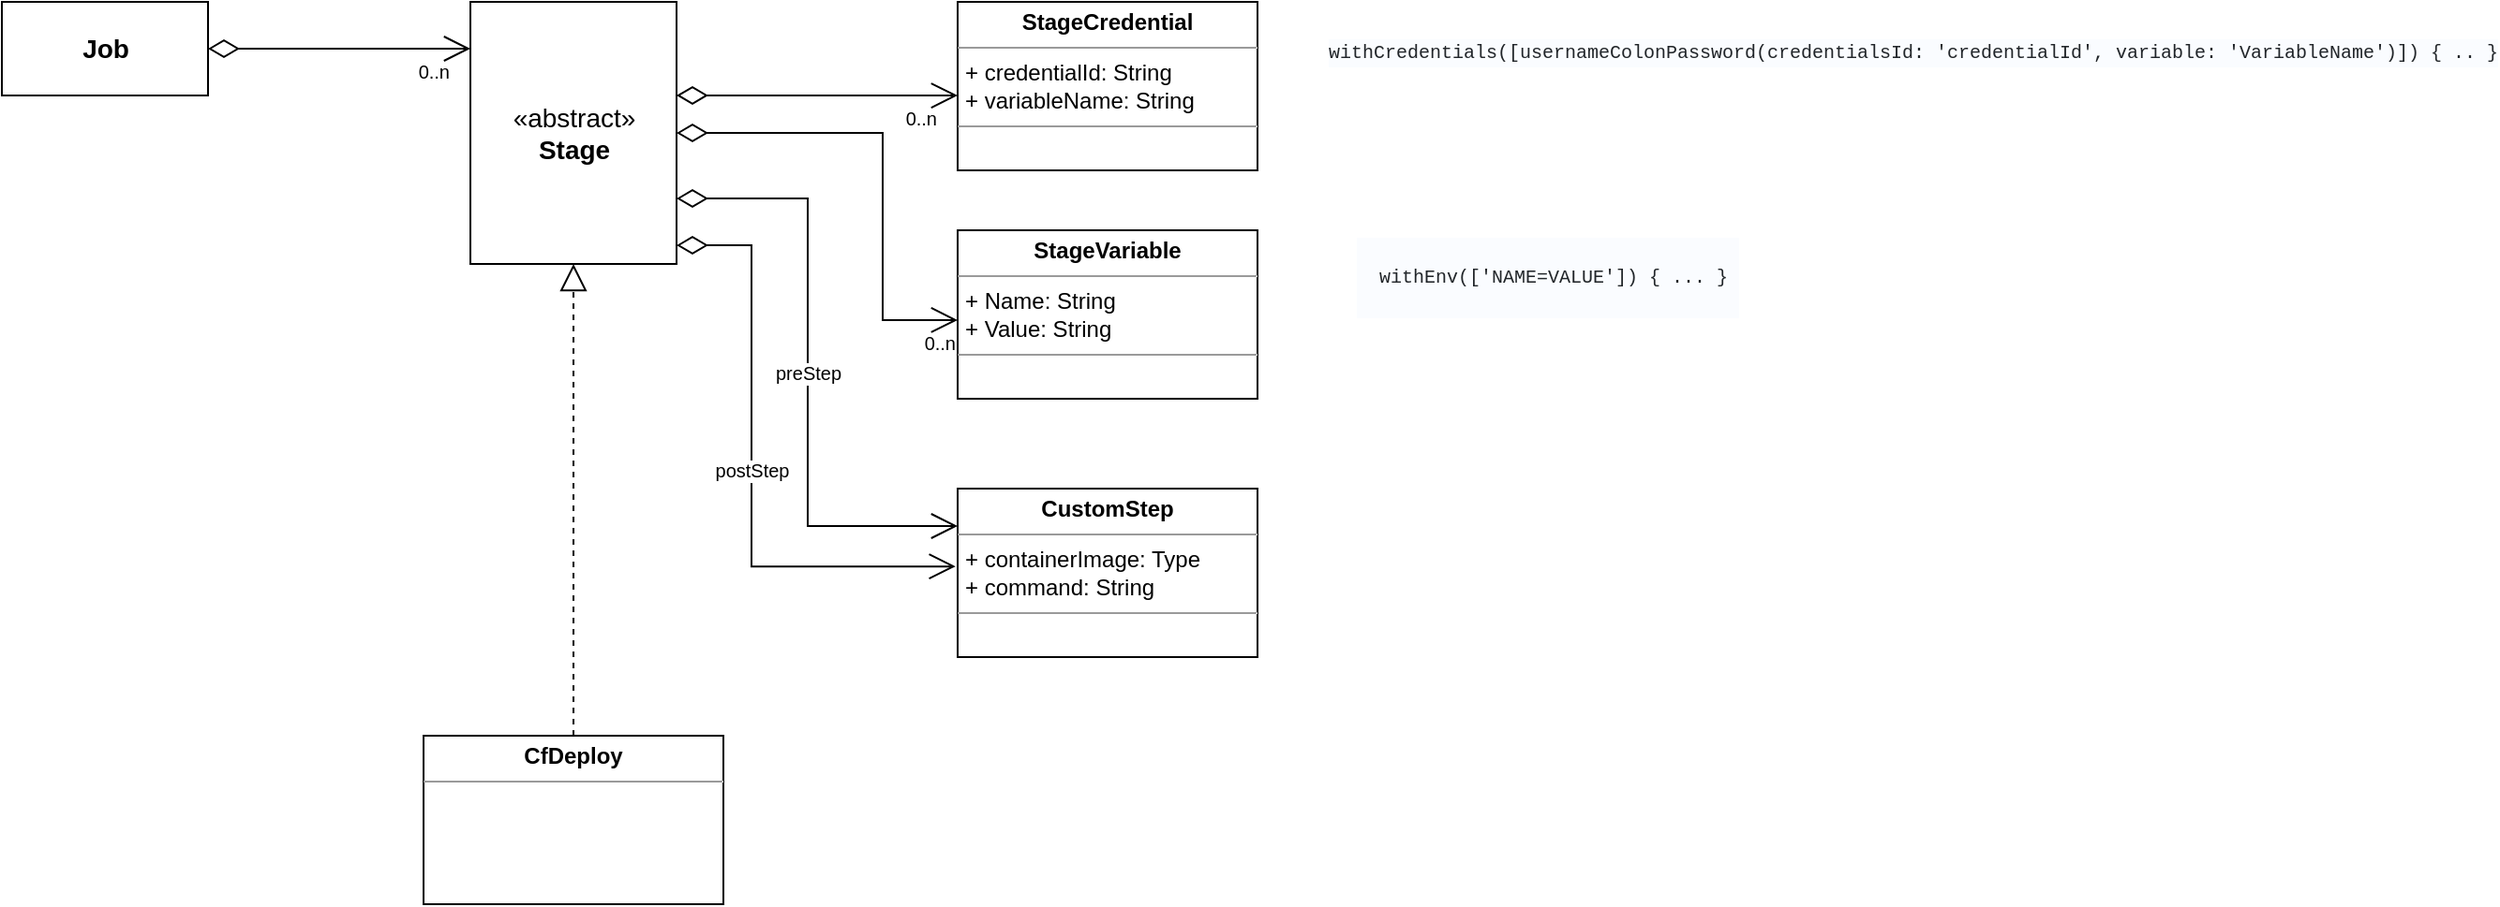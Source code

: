 <mxfile version="20.4.0" type="github">
  <diagram id="C5RBs43oDa-KdzZeNtuy" name="Page-1">
    <mxGraphModel dx="1145" dy="609" grid="1" gridSize="10" guides="1" tooltips="1" connect="1" arrows="1" fold="1" page="1" pageScale="1" pageWidth="1169" pageHeight="827" math="0" shadow="0">
      <root>
        <mxCell id="WIyWlLk6GJQsqaUBKTNV-0" />
        <mxCell id="WIyWlLk6GJQsqaUBKTNV-1" parent="WIyWlLk6GJQsqaUBKTNV-0" />
        <mxCell id="7nTJOUyS2WD26f5QNOcy-21" value="&lt;pre style=&quot;box-sizing: border-box; font-family: SFMono-Regular, Menlo, Monaco, Consolas, &amp;quot;Liberation Mono&amp;quot;, &amp;quot;Courier New&amp;quot;, monospace; margin-top: 0px; margin-bottom: 1rem; overflow: auto; color: rgb(33, 37, 41); text-align: left; background-color: rgb(250, 252, 255);&quot;&gt;&lt;code style=&quot;box-sizing: border-box; font-family: SFMono-Regular, Menlo, Monaco, Consolas, &amp;quot;Liberation Mono&amp;quot;, &amp;quot;Courier New&amp;quot;, monospace; color: inherit; word-break: normal; font-size: 10px;&quot;&gt;&lt;font style=&quot;font-size: 10px;&quot;&gt;withCredentials([usernameColonPassword(credentialsId: &#39;credentialId&#39;, variable: &#39;VariableName&#39;)]) { .. }&lt;br&gt;&lt;/font&gt;&lt;/code&gt;&lt;/pre&gt;" style="text;html=1;strokeColor=none;fillColor=none;align=center;verticalAlign=middle;whiteSpace=wrap;rounded=0;" parent="WIyWlLk6GJQsqaUBKTNV-1" vertex="1">
          <mxGeometry x="810" y="140" width="600" height="30" as="geometry" />
        </mxCell>
        <mxCell id="7nTJOUyS2WD26f5QNOcy-27" value="&lt;p style=&quot;margin:0px;margin-top:4px;text-align:center;&quot;&gt;&lt;b&gt;StageCredential&lt;/b&gt;&lt;/p&gt;&lt;hr size=&quot;1&quot;&gt;&lt;p style=&quot;margin:0px;margin-left:4px;&quot;&gt;+ credentialId: String&lt;/p&gt;&lt;p style=&quot;margin:0px;margin-left:4px;&quot;&gt;+ variableName: String&lt;/p&gt;&lt;hr size=&quot;1&quot;&gt;&lt;p style=&quot;margin:0px;margin-left:4px;&quot;&gt;&lt;br&gt;&lt;/p&gt;" style="verticalAlign=top;align=left;overflow=fill;fontSize=12;fontFamily=Helvetica;html=1;fillColor=#FFFFFF;" parent="WIyWlLk6GJQsqaUBKTNV-1" vertex="1">
          <mxGeometry x="600" y="120" width="160" height="90" as="geometry" />
        </mxCell>
        <mxCell id="7nTJOUyS2WD26f5QNOcy-43" value="«abstract»&lt;br&gt;&lt;b&gt;Stage&lt;/b&gt;" style="html=1;fontSize=14;fillColor=#FFFFFF;" parent="WIyWlLk6GJQsqaUBKTNV-1" vertex="1">
          <mxGeometry x="340" y="120" width="110" height="140" as="geometry" />
        </mxCell>
        <mxCell id="7nTJOUyS2WD26f5QNOcy-44" value="&lt;b&gt;Job&lt;/b&gt;" style="html=1;fontSize=14;fillColor=#FFFFFF;" parent="WIyWlLk6GJQsqaUBKTNV-1" vertex="1">
          <mxGeometry x="90" y="120" width="110" height="50" as="geometry" />
        </mxCell>
        <mxCell id="7nTJOUyS2WD26f5QNOcy-46" value="&lt;p style=&quot;margin:0px;margin-top:4px;text-align:center;&quot;&gt;&lt;b&gt;StageVariable&lt;/b&gt;&lt;/p&gt;&lt;hr size=&quot;1&quot;&gt;&lt;p style=&quot;margin:0px;margin-left:4px;&quot;&gt;+ Name: String&lt;/p&gt;&lt;p style=&quot;margin:0px;margin-left:4px;&quot;&gt;+ Value: String&lt;/p&gt;&lt;hr size=&quot;1&quot;&gt;&lt;p style=&quot;margin:0px;margin-left:4px;&quot;&gt;&lt;br&gt;&lt;/p&gt;" style="verticalAlign=top;align=left;overflow=fill;fontSize=12;fontFamily=Helvetica;html=1;fillColor=#FFFFFF;" parent="WIyWlLk6GJQsqaUBKTNV-1" vertex="1">
          <mxGeometry x="600" y="242" width="160" height="90" as="geometry" />
        </mxCell>
        <mxCell id="7nTJOUyS2WD26f5QNOcy-47" value="&lt;pre style=&quot;box-sizing: border-box; font-family: SFMono-Regular, Menlo, Monaco, Consolas, &amp;quot;Liberation Mono&amp;quot;, &amp;quot;Courier New&amp;quot;, monospace; margin-top: 0px; margin-bottom: 1rem; overflow: auto; color: rgb(33, 37, 41); text-align: left; background-color: rgb(250, 252, 255);&quot;&gt;&lt;code style=&quot;box-sizing: border-box; font-family: SFMono-Regular, Menlo, Monaco, Consolas, &amp;quot;Liberation Mono&amp;quot;, &amp;quot;Courier New&amp;quot;, monospace; color: inherit; word-break: normal; font-size: 10px;&quot;&gt;&lt;font style=&quot;font-size: 10px;&quot;&gt;&lt;br&gt;  withEnv([&#39;NAME=VALUE&#39;]) { ... } &lt;br&gt; &lt;/font&gt;&lt;/code&gt;&lt;/pre&gt;" style="text;html=1;strokeColor=none;fillColor=none;align=center;verticalAlign=middle;whiteSpace=wrap;rounded=0;" parent="WIyWlLk6GJQsqaUBKTNV-1" vertex="1">
          <mxGeometry x="810" y="260" width="210" height="30" as="geometry" />
        </mxCell>
        <mxCell id="7nTJOUyS2WD26f5QNOcy-52" value="" style="endArrow=open;html=1;endSize=12;startArrow=diamondThin;startSize=14;startFill=0;edgeStyle=orthogonalEdgeStyle;rounded=0;fontSize=10;entryX=0;entryY=0.556;entryDx=0;entryDy=0;entryPerimeter=0;exitX=1;exitY=0.357;exitDx=0;exitDy=0;exitPerimeter=0;" parent="WIyWlLk6GJQsqaUBKTNV-1" source="7nTJOUyS2WD26f5QNOcy-43" target="7nTJOUyS2WD26f5QNOcy-27" edge="1">
          <mxGeometry relative="1" as="geometry">
            <mxPoint x="410" y="260" as="sourcePoint" />
            <mxPoint x="570" y="260" as="targetPoint" />
          </mxGeometry>
        </mxCell>
        <mxCell id="7nTJOUyS2WD26f5QNOcy-53" value="" style="edgeLabel;resizable=0;html=1;align=left;verticalAlign=top;fontSize=10;fillColor=#FFFFFF;" parent="7nTJOUyS2WD26f5QNOcy-52" connectable="0" vertex="1">
          <mxGeometry x="-1" relative="1" as="geometry" />
        </mxCell>
        <mxCell id="7nTJOUyS2WD26f5QNOcy-54" value="0..n" style="edgeLabel;resizable=0;html=1;align=right;verticalAlign=top;fontSize=10;fillColor=#FFFFFF;" parent="7nTJOUyS2WD26f5QNOcy-52" connectable="0" vertex="1">
          <mxGeometry x="1" relative="1" as="geometry">
            <mxPoint x="-10" as="offset" />
          </mxGeometry>
        </mxCell>
        <mxCell id="7nTJOUyS2WD26f5QNOcy-56" value="" style="endArrow=open;html=1;endSize=12;startArrow=diamondThin;startSize=14;startFill=0;edgeStyle=orthogonalEdgeStyle;rounded=0;fontSize=10;exitX=1;exitY=0.5;exitDx=0;exitDy=0;entryX=0;entryY=0.533;entryDx=0;entryDy=0;entryPerimeter=0;" parent="WIyWlLk6GJQsqaUBKTNV-1" source="7nTJOUyS2WD26f5QNOcy-43" target="7nTJOUyS2WD26f5QNOcy-46" edge="1">
          <mxGeometry relative="1" as="geometry">
            <mxPoint x="490" y="290" as="sourcePoint" />
            <mxPoint x="650" y="290" as="targetPoint" />
            <Array as="points">
              <mxPoint x="560" y="190" />
              <mxPoint x="560" y="290" />
            </Array>
          </mxGeometry>
        </mxCell>
        <mxCell id="7nTJOUyS2WD26f5QNOcy-58" value="0..n" style="edgeLabel;resizable=0;html=1;align=right;verticalAlign=top;fontSize=10;fillColor=#FFFFFF;" parent="7nTJOUyS2WD26f5QNOcy-56" connectable="0" vertex="1">
          <mxGeometry x="1" relative="1" as="geometry" />
        </mxCell>
        <mxCell id="7nTJOUyS2WD26f5QNOcy-69" value="&lt;p style=&quot;margin:0px;margin-top:4px;text-align:center;&quot;&gt;&lt;b&gt;CustomStep&lt;/b&gt;&lt;/p&gt;&lt;hr size=&quot;1&quot;&gt;&lt;p style=&quot;margin:0px;margin-left:4px;&quot;&gt;+ containerImage: Type&lt;/p&gt;&lt;p style=&quot;margin:0px;margin-left:4px;&quot;&gt;+ command: String&amp;nbsp;&lt;/p&gt;&lt;hr size=&quot;1&quot;&gt;&lt;p style=&quot;margin:0px;margin-left:4px;&quot;&gt;&lt;br&gt;&lt;/p&gt;" style="verticalAlign=top;align=left;overflow=fill;fontSize=12;fontFamily=Helvetica;html=1;fillColor=#FFFFFF;" parent="WIyWlLk6GJQsqaUBKTNV-1" vertex="1">
          <mxGeometry x="600" y="380" width="160" height="90" as="geometry" />
        </mxCell>
        <mxCell id="7nTJOUyS2WD26f5QNOcy-72" value="preStep" style="endArrow=open;html=1;endSize=12;startArrow=diamondThin;startSize=14;startFill=0;edgeStyle=orthogonalEdgeStyle;rounded=0;fontSize=10;exitX=1;exitY=0.75;exitDx=0;exitDy=0;" parent="WIyWlLk6GJQsqaUBKTNV-1" source="7nTJOUyS2WD26f5QNOcy-43" target="7nTJOUyS2WD26f5QNOcy-69" edge="1">
          <mxGeometry relative="1" as="geometry">
            <mxPoint x="420" y="360" as="sourcePoint" />
            <mxPoint x="580" y="360" as="targetPoint" />
            <Array as="points">
              <mxPoint x="520" y="225" />
              <mxPoint x="520" y="400" />
            </Array>
          </mxGeometry>
        </mxCell>
        <mxCell id="7nTJOUyS2WD26f5QNOcy-73" value="" style="edgeLabel;resizable=0;html=1;align=left;verticalAlign=top;fontSize=10;fillColor=#FFFFFF;" parent="7nTJOUyS2WD26f5QNOcy-72" connectable="0" vertex="1">
          <mxGeometry x="-1" relative="1" as="geometry" />
        </mxCell>
        <mxCell id="7nTJOUyS2WD26f5QNOcy-74" value="" style="edgeLabel;resizable=0;html=1;align=right;verticalAlign=top;fontSize=10;fillColor=#FFFFFF;" parent="7nTJOUyS2WD26f5QNOcy-72" connectable="0" vertex="1">
          <mxGeometry x="1" relative="1" as="geometry" />
        </mxCell>
        <mxCell id="7nTJOUyS2WD26f5QNOcy-75" value="postStep" style="endArrow=open;html=1;endSize=12;startArrow=diamondThin;startSize=14;startFill=0;edgeStyle=orthogonalEdgeStyle;rounded=0;fontSize=10;entryX=-0.007;entryY=0.462;entryDx=0;entryDy=0;entryPerimeter=0;" parent="WIyWlLk6GJQsqaUBKTNV-1" source="7nTJOUyS2WD26f5QNOcy-43" target="7nTJOUyS2WD26f5QNOcy-69" edge="1">
          <mxGeometry relative="1" as="geometry">
            <mxPoint x="460" y="250" as="sourcePoint" />
            <mxPoint x="590" y="421" as="targetPoint" />
            <Array as="points">
              <mxPoint x="490" y="250" />
              <mxPoint x="490" y="422" />
            </Array>
          </mxGeometry>
        </mxCell>
        <mxCell id="7nTJOUyS2WD26f5QNOcy-76" value="" style="edgeLabel;resizable=0;html=1;align=left;verticalAlign=top;fontSize=10;fillColor=#FFFFFF;" parent="7nTJOUyS2WD26f5QNOcy-75" connectable="0" vertex="1">
          <mxGeometry x="-1" relative="1" as="geometry" />
        </mxCell>
        <mxCell id="7nTJOUyS2WD26f5QNOcy-77" value="" style="edgeLabel;resizable=0;html=1;align=right;verticalAlign=top;fontSize=10;fillColor=#FFFFFF;" parent="7nTJOUyS2WD26f5QNOcy-75" connectable="0" vertex="1">
          <mxGeometry x="1" relative="1" as="geometry" />
        </mxCell>
        <mxCell id="1jopmYR7UMgpeuU0tzwR-4" value="&lt;p style=&quot;margin:0px;margin-top:4px;text-align:center;&quot;&gt;&lt;b&gt;CfDeploy&lt;/b&gt;&lt;/p&gt;&lt;hr size=&quot;1&quot;&gt;&lt;p style=&quot;margin:0px;margin-left:4px;&quot;&gt;&lt;br&gt;&lt;/p&gt;&lt;p style=&quot;margin:0px;margin-left:4px;&quot;&gt;&lt;/p&gt;&lt;p style=&quot;margin:0px;margin-left:4px;&quot;&gt;&lt;br&gt;&lt;/p&gt;" style="verticalAlign=top;align=left;overflow=fill;fontSize=12;fontFamily=Helvetica;html=1;fillColor=#FFFFFF;" parent="WIyWlLk6GJQsqaUBKTNV-1" vertex="1">
          <mxGeometry x="315" y="512" width="160" height="90" as="geometry" />
        </mxCell>
        <mxCell id="1jopmYR7UMgpeuU0tzwR-7" value="" style="endArrow=block;dashed=1;endFill=0;endSize=12;html=1;rounded=0;entryX=0.5;entryY=1;entryDx=0;entryDy=0;exitX=0.5;exitY=0;exitDx=0;exitDy=0;" parent="WIyWlLk6GJQsqaUBKTNV-1" source="1jopmYR7UMgpeuU0tzwR-4" target="7nTJOUyS2WD26f5QNOcy-43" edge="1">
          <mxGeometry width="160" relative="1" as="geometry">
            <mxPoint x="210" y="430" as="sourcePoint" />
            <mxPoint x="370" y="430" as="targetPoint" />
          </mxGeometry>
        </mxCell>
        <mxCell id="1jopmYR7UMgpeuU0tzwR-11" value="" style="endArrow=open;html=1;endSize=12;startArrow=diamondThin;startSize=14;startFill=0;edgeStyle=orthogonalEdgeStyle;rounded=0;fontSize=10;" parent="WIyWlLk6GJQsqaUBKTNV-1" source="7nTJOUyS2WD26f5QNOcy-44" edge="1">
          <mxGeometry relative="1" as="geometry">
            <mxPoint x="384" y="179.98" as="sourcePoint" />
            <mxPoint x="340" y="145" as="targetPoint" />
          </mxGeometry>
        </mxCell>
        <mxCell id="1jopmYR7UMgpeuU0tzwR-12" value="" style="edgeLabel;resizable=0;html=1;align=left;verticalAlign=top;fontSize=10;fillColor=#FFFFFF;" parent="1jopmYR7UMgpeuU0tzwR-11" connectable="0" vertex="1">
          <mxGeometry x="-1" relative="1" as="geometry" />
        </mxCell>
        <mxCell id="1jopmYR7UMgpeuU0tzwR-13" value="0..n" style="edgeLabel;resizable=0;html=1;align=right;verticalAlign=top;fontSize=10;fillColor=#FFFFFF;" parent="1jopmYR7UMgpeuU0tzwR-11" connectable="0" vertex="1">
          <mxGeometry x="1" relative="1" as="geometry">
            <mxPoint x="-10" as="offset" />
          </mxGeometry>
        </mxCell>
      </root>
    </mxGraphModel>
  </diagram>
</mxfile>
